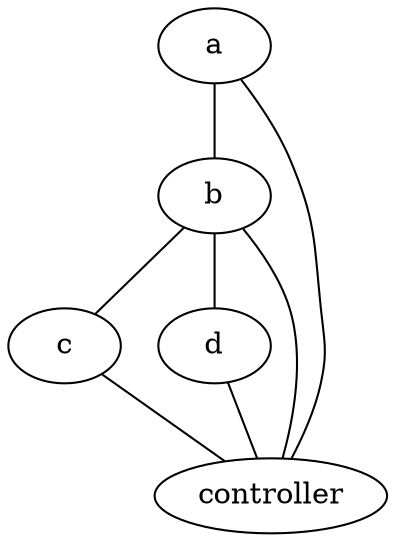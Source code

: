graph test {
    // global settings for measurements
    counterexportfile="counters"
    flowexport=text
    flowsampling=1.0
    pktsampling=1.0
    exportcycle=60
    counterexport=True
    counterexportinterval=1
    longflowtmo=60
    flowinactivetmo=60

    a [ 
        type="OpenflowSwitch"
        controller="controller"
        autoack="False"

        ipdests="10.1.0.0/24"
        m1="modulator start=5 generator=s1 profile=((3600,),(1,))"
        s1="simple ipsrc=10.1.0.0/24 ipdst=10.2.0.0/24 flowlets=1 dport=randomunifint(1024,65535) sport=randomunifint(1024,65535) ipproto=udp pkts=randomchoice(8333) bytes=randomchoice(12500000) continuous=True fps=1"
        traffic="m1"
    ];

    b [ 
        type="OpenflowSwitch"
        controller="controller"
        autoack="False"
        ipdests="10.2.0.128/26" 
    ];

    c [
        type="OpenflowSwitch"
        controller="controller"
        autoack="False"
        ipdests="10.2.0.192/26" 
    ];

    d [
        type="OpenflowSwitch"
        controller="controller"
        autoack="False"
        ipdests="10.2.0.0/25" 
    ];

    controller [
        type="OpenflowController"
	components="pox.forwarding.l2_learning pox.openflow.discovery"
    ];


    // data path links 
    a -- b [weight=10, capacity=100000000, delay=0.010];
    b -- c [weight=10, capacity=100000000, delay=0.010];
    b -- d [weight=10, capacity=100000000, delay=0.010];

    // control links between ofcontroller and each ofswitch
    a -- controller [ capacity=1000000000, delay=0.0001 ]
    b -- controller [ capacity=1000000000, delay=0.0001 ]
    c -- controller [ capacity=1000000000, delay=0.0001 ]
    d -- controller [ capacity=1000000000, delay=0.0001 ]
}

